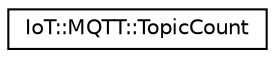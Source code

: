 digraph "Graphical Class Hierarchy"
{
 // LATEX_PDF_SIZE
  edge [fontname="Helvetica",fontsize="10",labelfontname="Helvetica",labelfontsize="10"];
  node [fontname="Helvetica",fontsize="10",shape=record];
  rankdir="LR";
  Node0 [label="IoT::MQTT::TopicCount",height=0.2,width=0.4,color="black", fillcolor="white", style="filled",URL="$structIoT_1_1MQTT_1_1TopicCount.html",tooltip=" "];
}
